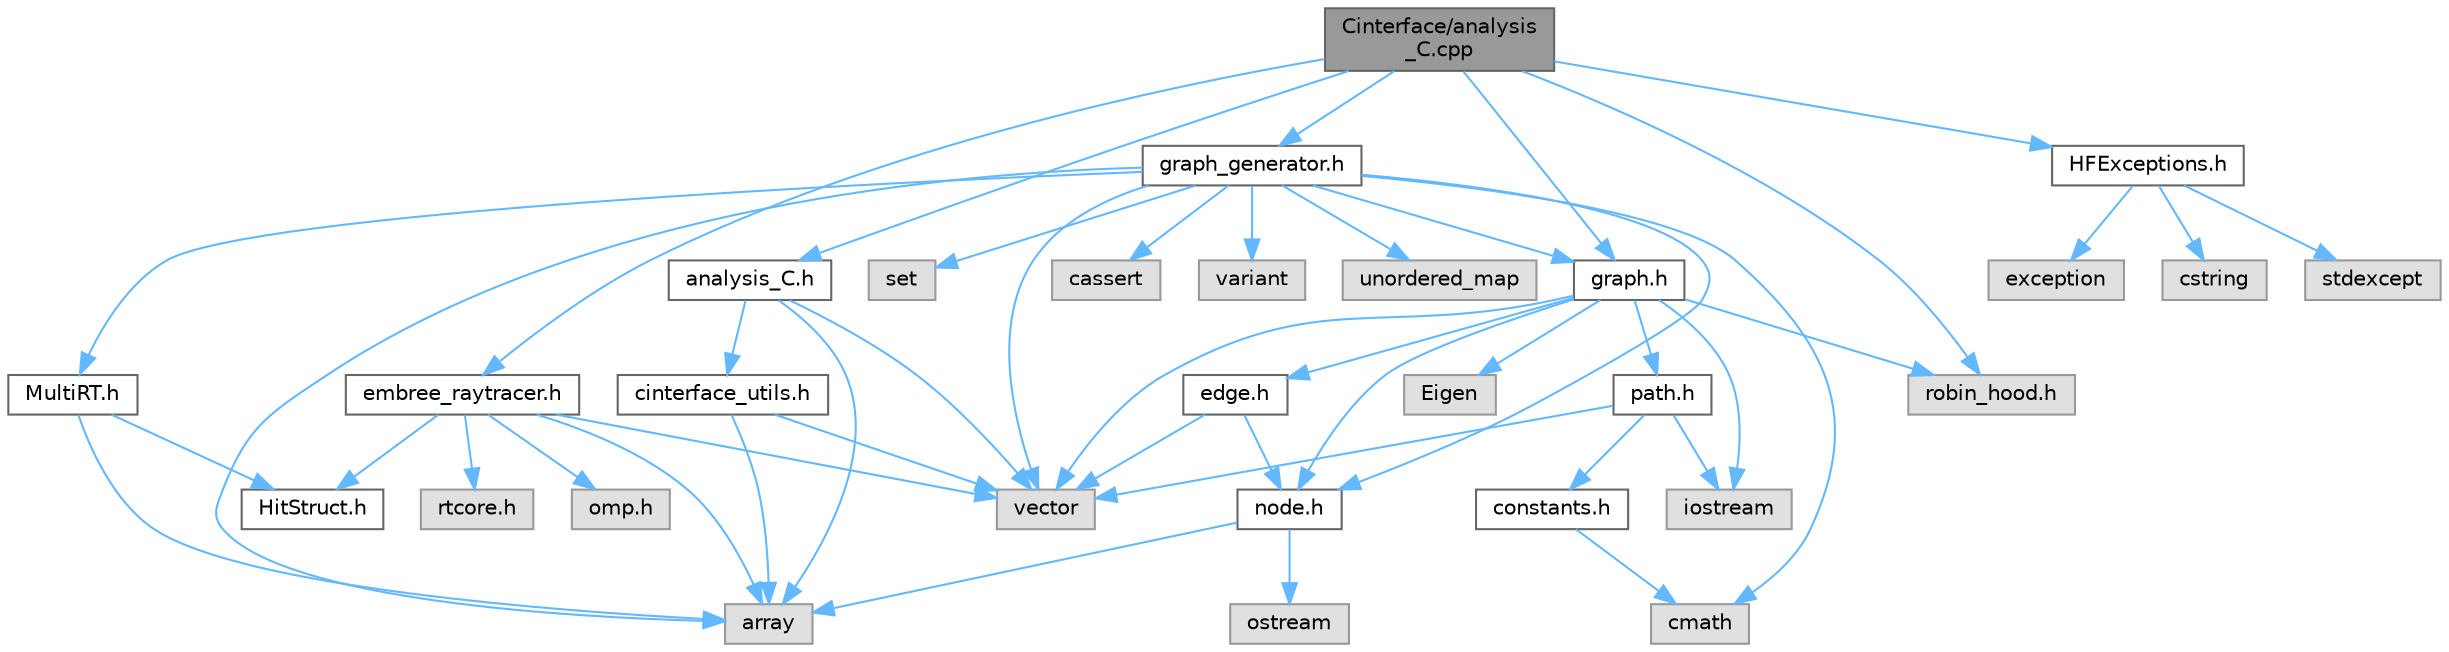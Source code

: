 digraph "Cinterface/analysis_C.cpp"
{
 // LATEX_PDF_SIZE
  bgcolor="transparent";
  edge [fontname=Helvetica,fontsize=10,labelfontname=Helvetica,labelfontsize=10];
  node [fontname=Helvetica,fontsize=10,shape=box,height=0.2,width=0.4];
  Node1 [label="Cinterface/analysis\l_C.cpp",height=0.2,width=0.4,color="gray40", fillcolor="grey60", style="filled", fontcolor="black",tooltip=" "];
  Node1 -> Node2 [color="steelblue1",style="solid"];
  Node2 [label="analysis_C.h",height=0.2,width=0.4,color="grey40", fillcolor="white", style="filled",URL="$a00407.html",tooltip="Header file for C Interface functions related to graph generation."];
  Node2 -> Node3 [color="steelblue1",style="solid"];
  Node3 [label="cinterface_utils.h",height=0.2,width=0.4,color="grey40", fillcolor="white", style="filled",URL="$a00413.html",tooltip=" "];
  Node3 -> Node4 [color="steelblue1",style="solid"];
  Node4 [label="vector",height=0.2,width=0.4,color="grey60", fillcolor="#E0E0E0", style="filled",tooltip=" "];
  Node3 -> Node5 [color="steelblue1",style="solid"];
  Node5 [label="array",height=0.2,width=0.4,color="grey60", fillcolor="#E0E0E0", style="filled",tooltip=" "];
  Node2 -> Node4 [color="steelblue1",style="solid"];
  Node2 -> Node5 [color="steelblue1",style="solid"];
  Node1 -> Node6 [color="steelblue1",style="solid"];
  Node6 [label="robin_hood.h",height=0.2,width=0.4,color="grey60", fillcolor="#E0E0E0", style="filled",tooltip=" "];
  Node1 -> Node7 [color="steelblue1",style="solid"];
  Node7 [label="HFExceptions.h",height=0.2,width=0.4,color="grey40", fillcolor="white", style="filled",URL="$a00176.html",tooltip="Contains definitions for the Exceptions namespace."];
  Node7 -> Node8 [color="steelblue1",style="solid"];
  Node8 [label="exception",height=0.2,width=0.4,color="grey60", fillcolor="#E0E0E0", style="filled",tooltip=" "];
  Node7 -> Node9 [color="steelblue1",style="solid"];
  Node9 [label="cstring",height=0.2,width=0.4,color="grey60", fillcolor="#E0E0E0", style="filled",tooltip=" "];
  Node7 -> Node10 [color="steelblue1",style="solid"];
  Node10 [label="stdexcept",height=0.2,width=0.4,color="grey60", fillcolor="#E0E0E0", style="filled",tooltip=" "];
  Node1 -> Node11 [color="steelblue1",style="solid"];
  Node11 [label="embree_raytracer.h",height=0.2,width=0.4,color="grey40", fillcolor="white", style="filled",URL="$a00212.html",tooltip="Contains definitions for the EmbreeRayTracer"];
  Node11 -> Node12 [color="steelblue1",style="solid"];
  Node12 [label="rtcore.h",height=0.2,width=0.4,color="grey60", fillcolor="#E0E0E0", style="filled",tooltip=" "];
  Node11 -> Node4 [color="steelblue1",style="solid"];
  Node11 -> Node5 [color="steelblue1",style="solid"];
  Node11 -> Node13 [color="steelblue1",style="solid"];
  Node13 [label="HitStruct.h",height=0.2,width=0.4,color="grey40", fillcolor="white", style="filled",URL="$a00218.html",tooltip=" "];
  Node11 -> Node14 [color="steelblue1",style="solid"];
  Node14 [label="omp.h",height=0.2,width=0.4,color="grey60", fillcolor="#E0E0E0", style="filled",tooltip=" "];
  Node1 -> Node15 [color="steelblue1",style="solid"];
  Node15 [label="graph_generator.h",height=0.2,width=0.4,color="grey40", fillcolor="white", style="filled",URL="$a00008.html",tooltip="Contains declarations for all functions related to the graph generator."];
  Node15 -> Node16 [color="steelblue1",style="solid"];
  Node16 [label="cmath",height=0.2,width=0.4,color="grey60", fillcolor="#E0E0E0", style="filled",tooltip=" "];
  Node15 -> Node17 [color="steelblue1",style="solid"];
  Node17 [label="set",height=0.2,width=0.4,color="grey60", fillcolor="#E0E0E0", style="filled",tooltip=" "];
  Node15 -> Node4 [color="steelblue1",style="solid"];
  Node15 -> Node5 [color="steelblue1",style="solid"];
  Node15 -> Node18 [color="steelblue1",style="solid"];
  Node18 [label="node.h",height=0.2,width=0.4,color="grey40", fillcolor="white", style="filled",URL="$a00275.html",tooltip="Contains definitions for the Node structure."];
  Node18 -> Node5 [color="steelblue1",style="solid"];
  Node18 -> Node19 [color="steelblue1",style="solid"];
  Node19 [label="ostream",height=0.2,width=0.4,color="grey60", fillcolor="#E0E0E0", style="filled",tooltip=" "];
  Node15 -> Node20 [color="steelblue1",style="solid"];
  Node20 [label="graph.h",height=0.2,width=0.4,color="grey40", fillcolor="white", style="filled",URL="$a00269.html",tooltip="Contains definitions for the Graph  class."];
  Node20 -> Node6 [color="steelblue1",style="solid"];
  Node20 -> Node4 [color="steelblue1",style="solid"];
  Node20 -> Node21 [color="steelblue1",style="solid"];
  Node21 [label="edge.h",height=0.2,width=0.4,color="grey40", fillcolor="white", style="filled",URL="$a00263.html",tooltip="Contains definitions for the Edge structure."];
  Node21 -> Node18 [color="steelblue1",style="solid"];
  Node21 -> Node4 [color="steelblue1",style="solid"];
  Node20 -> Node18 [color="steelblue1",style="solid"];
  Node20 -> Node22 [color="steelblue1",style="solid"];
  Node22 [label="path.h",height=0.2,width=0.4,color="grey40", fillcolor="white", style="filled",URL="$a00281.html",tooltip="Contains definitions for the Path structure."];
  Node22 -> Node4 [color="steelblue1",style="solid"];
  Node22 -> Node23 [color="steelblue1",style="solid"];
  Node23 [label="iostream",height=0.2,width=0.4,color="grey60", fillcolor="#E0E0E0", style="filled",tooltip=" "];
  Node22 -> Node24 [color="steelblue1",style="solid"];
  Node24 [label="constants.h",height=0.2,width=0.4,color="grey40", fillcolor="white", style="filled",URL="$a00251.html",tooltip="Contains definitions for the HF::SpatialStructures namespace."];
  Node24 -> Node16 [color="steelblue1",style="solid"];
  Node20 -> Node25 [color="steelblue1",style="solid"];
  Node25 [label="Eigen",height=0.2,width=0.4,color="grey60", fillcolor="#E0E0E0", style="filled",tooltip=" "];
  Node20 -> Node23 [color="steelblue1",style="solid"];
  Node15 -> Node26 [color="steelblue1",style="solid"];
  Node26 [label="cassert",height=0.2,width=0.4,color="grey60", fillcolor="#E0E0E0", style="filled",tooltip=" "];
  Node15 -> Node27 [color="steelblue1",style="solid"];
  Node27 [label="variant",height=0.2,width=0.4,color="grey60", fillcolor="#E0E0E0", style="filled",tooltip=" "];
  Node15 -> Node28 [color="steelblue1",style="solid"];
  Node28 [label="MultiRT.h",height=0.2,width=0.4,color="grey40", fillcolor="white", style="filled",URL="$a00224.html",tooltip=" "];
  Node28 -> Node5 [color="steelblue1",style="solid"];
  Node28 -> Node13 [color="steelblue1",style="solid"];
  Node15 -> Node29 [color="steelblue1",style="solid"];
  Node29 [label="unordered_map",height=0.2,width=0.4,color="grey60", fillcolor="#E0E0E0", style="filled",tooltip=" "];
  Node1 -> Node20 [color="steelblue1",style="solid"];
}
